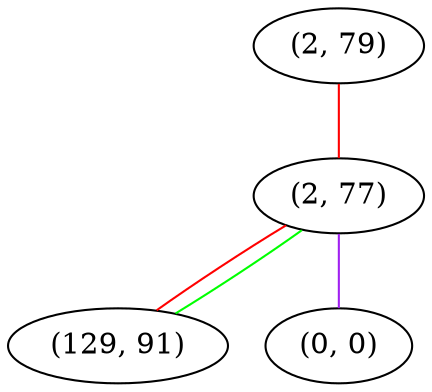 graph "" {
"(2, 79)";
"(2, 77)";
"(129, 91)";
"(0, 0)";
"(2, 79)" -- "(2, 77)"  [color=red, key=0, weight=1];
"(2, 77)" -- "(129, 91)"  [color=red, key=0, weight=1];
"(2, 77)" -- "(129, 91)"  [color=green, key=1, weight=2];
"(2, 77)" -- "(0, 0)"  [color=purple, key=0, weight=4];
}
